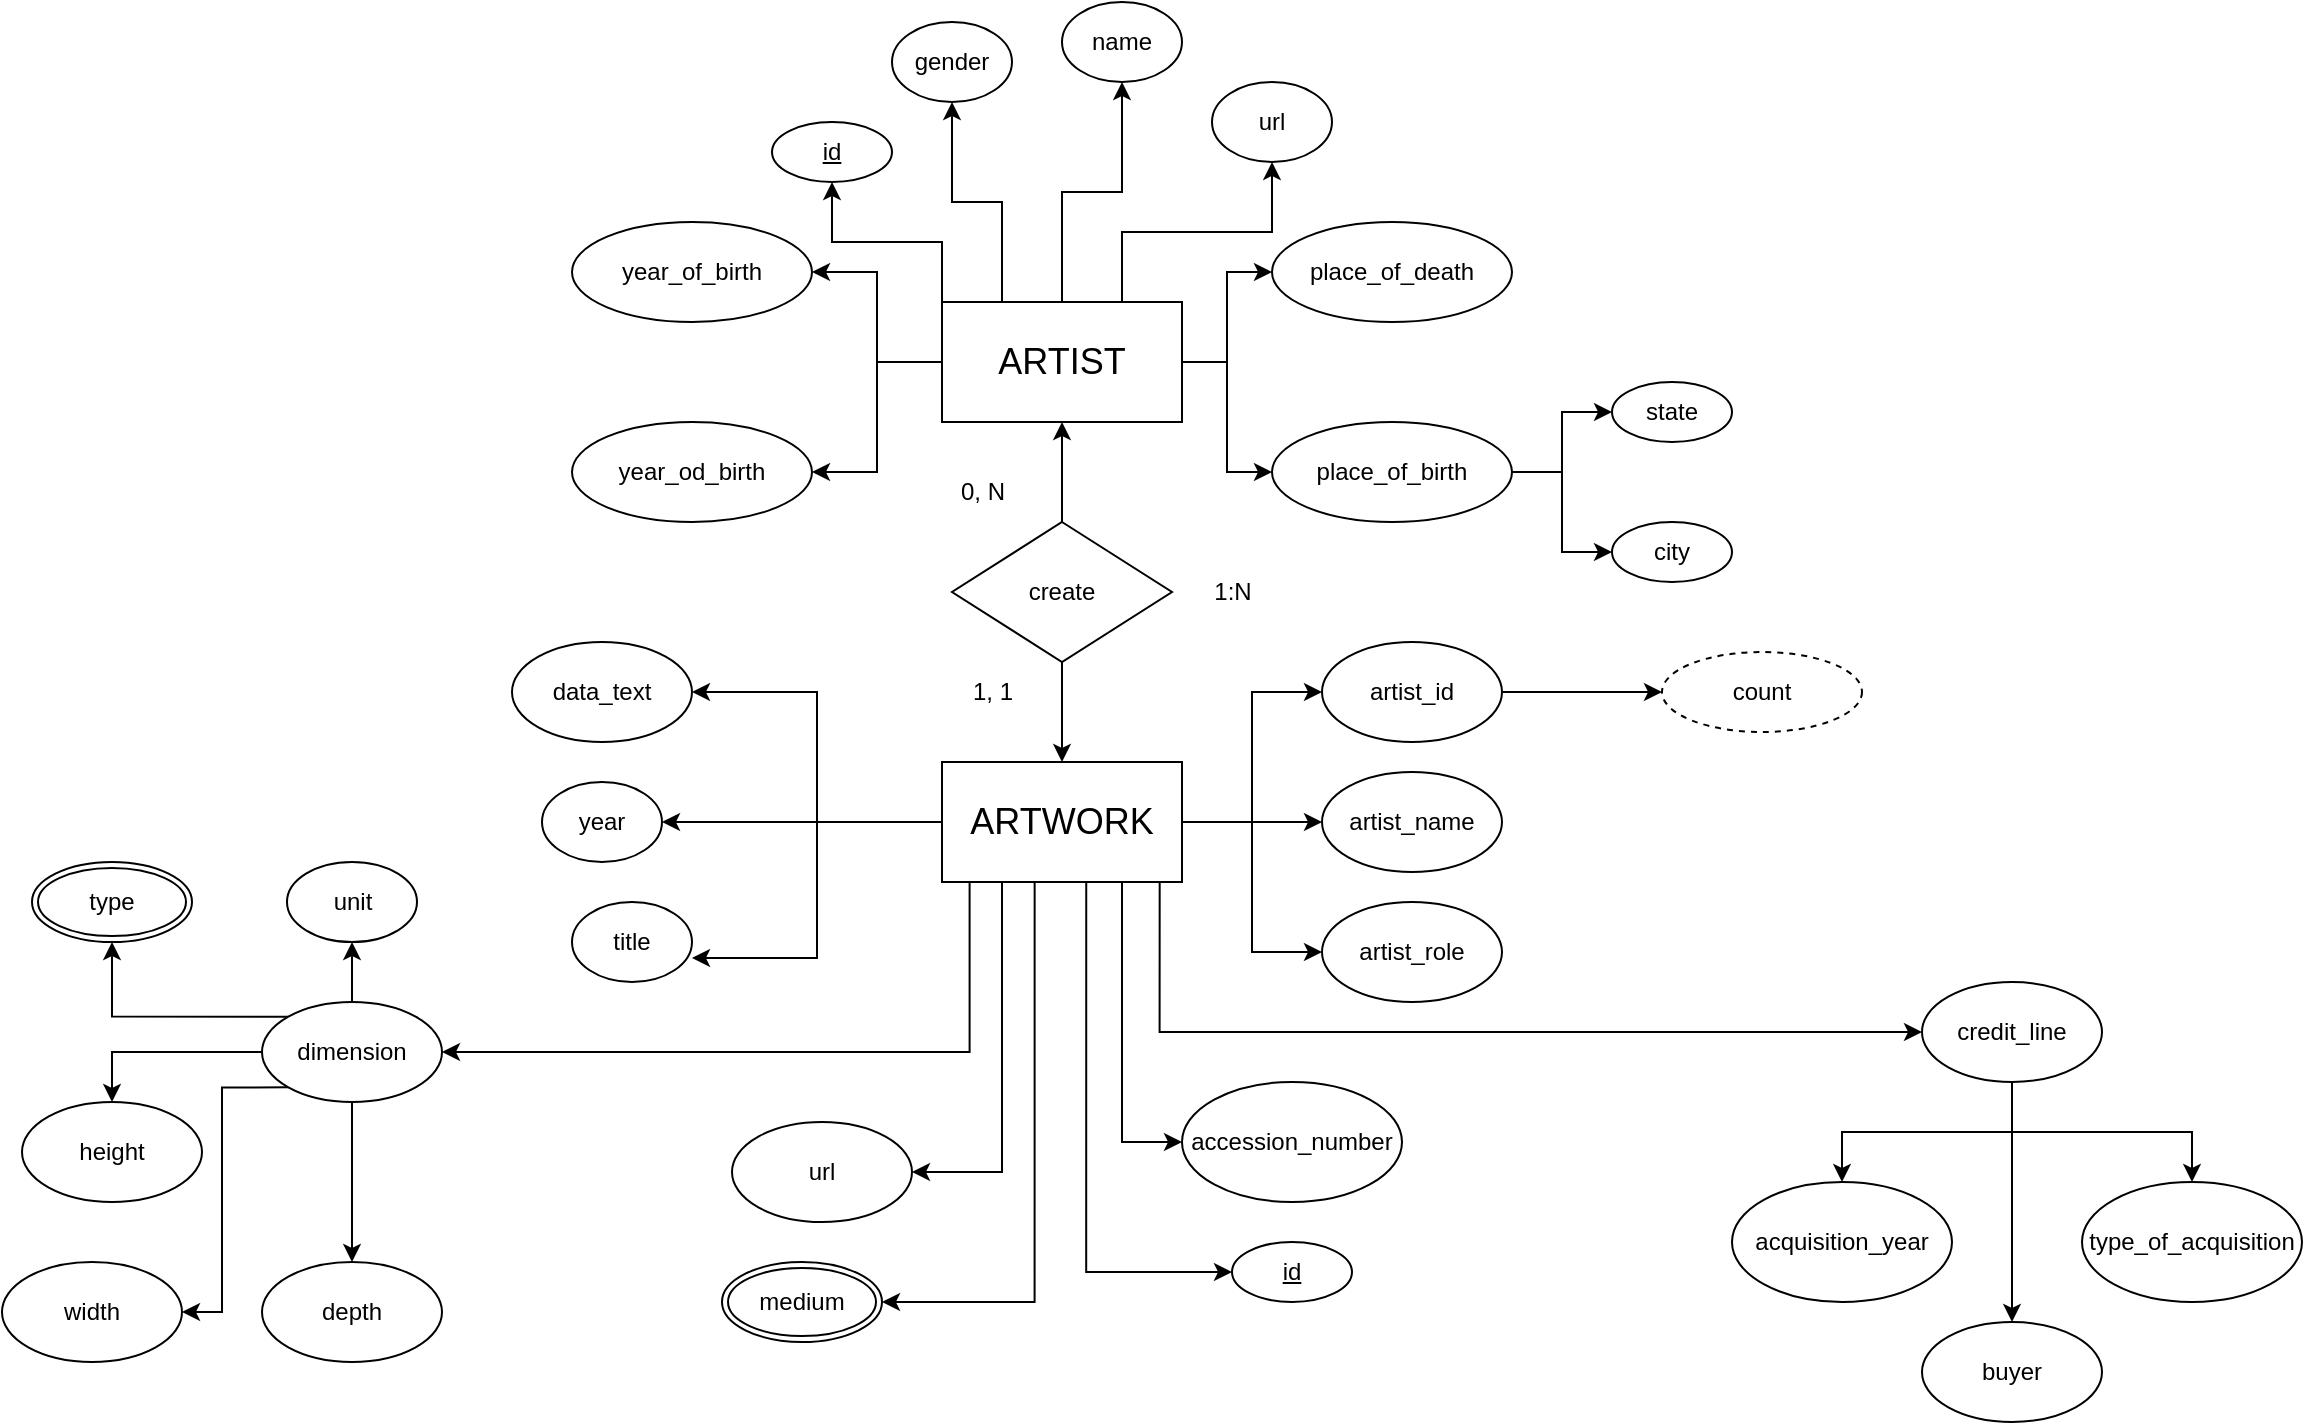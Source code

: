 <mxfile version="24.6.4" type="google">
  <diagram name="Pagina-1" id="5F2q_MWgEaOqIVlWFCEM">
    <mxGraphModel grid="1" page="1" gridSize="10" guides="1" tooltips="1" connect="1" arrows="1" fold="1" pageScale="1" pageWidth="1169" pageHeight="827" math="0" shadow="0">
      <root>
        <mxCell id="0" />
        <mxCell id="1" parent="0" />
        <mxCell id="ulLzSocMfDwDQzhPmkqp-11" style="edgeStyle=orthogonalEdgeStyle;rounded=0;orthogonalLoop=1;jettySize=auto;html=1;entryX=1;entryY=0.5;entryDx=0;entryDy=0;" edge="1" parent="1" source="ulLzSocMfDwDQzhPmkqp-2" target="ulLzSocMfDwDQzhPmkqp-9">
          <mxGeometry relative="1" as="geometry" />
        </mxCell>
        <mxCell id="ulLzSocMfDwDQzhPmkqp-12" style="edgeStyle=orthogonalEdgeStyle;rounded=0;orthogonalLoop=1;jettySize=auto;html=1;entryX=1;entryY=0.5;entryDx=0;entryDy=0;" edge="1" parent="1" source="ulLzSocMfDwDQzhPmkqp-2" target="ulLzSocMfDwDQzhPmkqp-7">
          <mxGeometry relative="1" as="geometry" />
        </mxCell>
        <mxCell id="ulLzSocMfDwDQzhPmkqp-14" style="edgeStyle=orthogonalEdgeStyle;rounded=0;orthogonalLoop=1;jettySize=auto;html=1;entryX=0;entryY=0.5;entryDx=0;entryDy=0;" edge="1" parent="1" source="ulLzSocMfDwDQzhPmkqp-2" target="ulLzSocMfDwDQzhPmkqp-13">
          <mxGeometry relative="1" as="geometry" />
        </mxCell>
        <mxCell id="ulLzSocMfDwDQzhPmkqp-20" style="edgeStyle=orthogonalEdgeStyle;rounded=0;orthogonalLoop=1;jettySize=auto;html=1;entryX=0;entryY=0.5;entryDx=0;entryDy=0;" edge="1" parent="1" source="ulLzSocMfDwDQzhPmkqp-2" target="ulLzSocMfDwDQzhPmkqp-19">
          <mxGeometry relative="1" as="geometry" />
        </mxCell>
        <mxCell id="ulLzSocMfDwDQzhPmkqp-22" style="edgeStyle=orthogonalEdgeStyle;rounded=0;orthogonalLoop=1;jettySize=auto;html=1;exitX=0;exitY=0;exitDx=0;exitDy=0;" edge="1" parent="1" source="ulLzSocMfDwDQzhPmkqp-2" target="ulLzSocMfDwDQzhPmkqp-21">
          <mxGeometry relative="1" as="geometry" />
        </mxCell>
        <mxCell id="ulLzSocMfDwDQzhPmkqp-24" style="edgeStyle=orthogonalEdgeStyle;rounded=0;orthogonalLoop=1;jettySize=auto;html=1;exitX=0.25;exitY=0;exitDx=0;exitDy=0;entryX=0.5;entryY=1;entryDx=0;entryDy=0;" edge="1" parent="1" source="ulLzSocMfDwDQzhPmkqp-2" target="ulLzSocMfDwDQzhPmkqp-23">
          <mxGeometry relative="1" as="geometry" />
        </mxCell>
        <mxCell id="ulLzSocMfDwDQzhPmkqp-26" style="edgeStyle=orthogonalEdgeStyle;rounded=0;orthogonalLoop=1;jettySize=auto;html=1;exitX=0.75;exitY=0;exitDx=0;exitDy=0;entryX=0.5;entryY=1;entryDx=0;entryDy=0;" edge="1" parent="1" source="ulLzSocMfDwDQzhPmkqp-2" target="ulLzSocMfDwDQzhPmkqp-25">
          <mxGeometry relative="1" as="geometry" />
        </mxCell>
        <mxCell id="ulLzSocMfDwDQzhPmkqp-28" style="edgeStyle=orthogonalEdgeStyle;rounded=0;orthogonalLoop=1;jettySize=auto;html=1;exitX=0.5;exitY=0;exitDx=0;exitDy=0;entryX=0.5;entryY=1;entryDx=0;entryDy=0;" edge="1" parent="1" source="ulLzSocMfDwDQzhPmkqp-2" target="ulLzSocMfDwDQzhPmkqp-27">
          <mxGeometry relative="1" as="geometry" />
        </mxCell>
        <mxCell id="ulLzSocMfDwDQzhPmkqp-2" value="&lt;font style=&quot;font-size: 18px;&quot;&gt;ARTIST&lt;/font&gt;" style="rounded=0;whiteSpace=wrap;html=1;" vertex="1" parent="1">
          <mxGeometry x="480" y="250" width="120" height="60" as="geometry" />
        </mxCell>
        <mxCell id="ulLzSocMfDwDQzhPmkqp-7" value="year_od_birth" style="ellipse;whiteSpace=wrap;html=1;" vertex="1" parent="1">
          <mxGeometry x="295" y="310" width="120" height="50" as="geometry" />
        </mxCell>
        <mxCell id="ulLzSocMfDwDQzhPmkqp-9" value="year_of_birth" style="ellipse;whiteSpace=wrap;html=1;" vertex="1" parent="1">
          <mxGeometry x="295" y="210" width="120" height="50" as="geometry" />
        </mxCell>
        <mxCell id="ulLzSocMfDwDQzhPmkqp-16" value="" style="edgeStyle=orthogonalEdgeStyle;rounded=0;orthogonalLoop=1;jettySize=auto;html=1;" edge="1" parent="1" source="ulLzSocMfDwDQzhPmkqp-13" target="ulLzSocMfDwDQzhPmkqp-15">
          <mxGeometry relative="1" as="geometry" />
        </mxCell>
        <mxCell id="ulLzSocMfDwDQzhPmkqp-18" style="edgeStyle=orthogonalEdgeStyle;rounded=0;orthogonalLoop=1;jettySize=auto;html=1;entryX=0;entryY=0.5;entryDx=0;entryDy=0;" edge="1" parent="1" source="ulLzSocMfDwDQzhPmkqp-13" target="ulLzSocMfDwDQzhPmkqp-17">
          <mxGeometry relative="1" as="geometry" />
        </mxCell>
        <mxCell id="ulLzSocMfDwDQzhPmkqp-13" value="place_of_birth" style="ellipse;whiteSpace=wrap;html=1;" vertex="1" parent="1">
          <mxGeometry x="645" y="310" width="120" height="50" as="geometry" />
        </mxCell>
        <mxCell id="ulLzSocMfDwDQzhPmkqp-15" value="city" style="ellipse;whiteSpace=wrap;html=1;" vertex="1" parent="1">
          <mxGeometry x="815" y="360" width="60" height="30" as="geometry" />
        </mxCell>
        <mxCell id="ulLzSocMfDwDQzhPmkqp-17" value="state" style="ellipse;whiteSpace=wrap;html=1;" vertex="1" parent="1">
          <mxGeometry x="815" y="290" width="60" height="30" as="geometry" />
        </mxCell>
        <mxCell id="ulLzSocMfDwDQzhPmkqp-19" value="place_of_death" style="ellipse;whiteSpace=wrap;html=1;" vertex="1" parent="1">
          <mxGeometry x="645" y="210" width="120" height="50" as="geometry" />
        </mxCell>
        <mxCell id="ulLzSocMfDwDQzhPmkqp-21" value="&lt;u&gt;id&lt;/u&gt;" style="ellipse;whiteSpace=wrap;html=1;" vertex="1" parent="1">
          <mxGeometry x="395" y="160" width="60" height="30" as="geometry" />
        </mxCell>
        <mxCell id="ulLzSocMfDwDQzhPmkqp-23" value="gender" style="ellipse;whiteSpace=wrap;html=1;" vertex="1" parent="1">
          <mxGeometry x="455" y="110" width="60" height="40" as="geometry" />
        </mxCell>
        <mxCell id="ulLzSocMfDwDQzhPmkqp-25" value="url" style="ellipse;whiteSpace=wrap;html=1;" vertex="1" parent="1">
          <mxGeometry x="615" y="140" width="60" height="40" as="geometry" />
        </mxCell>
        <mxCell id="ulLzSocMfDwDQzhPmkqp-27" value="name" style="ellipse;whiteSpace=wrap;html=1;" vertex="1" parent="1">
          <mxGeometry x="540" y="100" width="60" height="40" as="geometry" />
        </mxCell>
        <mxCell id="ulLzSocMfDwDQzhPmkqp-36" value="" style="edgeStyle=orthogonalEdgeStyle;rounded=0;orthogonalLoop=1;jettySize=auto;html=1;" edge="1" parent="1" source="ulLzSocMfDwDQzhPmkqp-35" target="ulLzSocMfDwDQzhPmkqp-2">
          <mxGeometry relative="1" as="geometry" />
        </mxCell>
        <mxCell id="ulLzSocMfDwDQzhPmkqp-40" value="" style="edgeStyle=orthogonalEdgeStyle;rounded=0;orthogonalLoop=1;jettySize=auto;html=1;" edge="1" parent="1" source="ulLzSocMfDwDQzhPmkqp-35" target="ulLzSocMfDwDQzhPmkqp-39">
          <mxGeometry relative="1" as="geometry" />
        </mxCell>
        <mxCell id="ulLzSocMfDwDQzhPmkqp-35" value="create" style="rhombus;whiteSpace=wrap;html=1;" vertex="1" parent="1">
          <mxGeometry x="485" y="360" width="110" height="70" as="geometry" />
        </mxCell>
        <mxCell id="ulLzSocMfDwDQzhPmkqp-37" value="1:N" style="text;html=1;align=center;verticalAlign=middle;resizable=0;points=[];autosize=1;strokeColor=none;fillColor=none;" vertex="1" parent="1">
          <mxGeometry x="605" y="380" width="40" height="30" as="geometry" />
        </mxCell>
        <mxCell id="ulLzSocMfDwDQzhPmkqp-38" value="0, N" style="text;html=1;align=center;verticalAlign=middle;resizable=0;points=[];autosize=1;strokeColor=none;fillColor=none;" vertex="1" parent="1">
          <mxGeometry x="475" y="330" width="50" height="30" as="geometry" />
        </mxCell>
        <mxCell id="ulLzSocMfDwDQzhPmkqp-56" style="edgeStyle=orthogonalEdgeStyle;rounded=0;orthogonalLoop=1;jettySize=auto;html=1;exitX=0;exitY=0.5;exitDx=0;exitDy=0;entryX=1;entryY=0.5;entryDx=0;entryDy=0;" edge="1" parent="1" source="ulLzSocMfDwDQzhPmkqp-39" target="ulLzSocMfDwDQzhPmkqp-42">
          <mxGeometry relative="1" as="geometry" />
        </mxCell>
        <mxCell id="ulLzSocMfDwDQzhPmkqp-58" style="edgeStyle=orthogonalEdgeStyle;rounded=0;orthogonalLoop=1;jettySize=auto;html=1;" edge="1" parent="1" source="ulLzSocMfDwDQzhPmkqp-39" target="ulLzSocMfDwDQzhPmkqp-43">
          <mxGeometry relative="1" as="geometry" />
        </mxCell>
        <mxCell id="ulLzSocMfDwDQzhPmkqp-60" value="" style="edgeStyle=orthogonalEdgeStyle;rounded=0;orthogonalLoop=1;jettySize=auto;html=1;" edge="1" parent="1" source="ulLzSocMfDwDQzhPmkqp-39" target="ulLzSocMfDwDQzhPmkqp-50">
          <mxGeometry relative="1" as="geometry" />
        </mxCell>
        <mxCell id="ulLzSocMfDwDQzhPmkqp-61" style="edgeStyle=orthogonalEdgeStyle;rounded=0;orthogonalLoop=1;jettySize=auto;html=1;entryX=0;entryY=0.5;entryDx=0;entryDy=0;" edge="1" parent="1" source="ulLzSocMfDwDQzhPmkqp-39" target="ulLzSocMfDwDQzhPmkqp-49">
          <mxGeometry relative="1" as="geometry" />
        </mxCell>
        <mxCell id="ulLzSocMfDwDQzhPmkqp-62" style="edgeStyle=orthogonalEdgeStyle;rounded=0;orthogonalLoop=1;jettySize=auto;html=1;entryX=0;entryY=0.5;entryDx=0;entryDy=0;" edge="1" parent="1" source="ulLzSocMfDwDQzhPmkqp-39" target="ulLzSocMfDwDQzhPmkqp-51">
          <mxGeometry relative="1" as="geometry" />
        </mxCell>
        <mxCell id="ulLzSocMfDwDQzhPmkqp-100" style="edgeStyle=orthogonalEdgeStyle;rounded=0;orthogonalLoop=1;jettySize=auto;html=1;exitX=0.907;exitY=0.989;exitDx=0;exitDy=0;entryX=0;entryY=0.5;entryDx=0;entryDy=0;exitPerimeter=0;" edge="1" parent="1" source="ulLzSocMfDwDQzhPmkqp-39" target="ulLzSocMfDwDQzhPmkqp-99">
          <mxGeometry relative="1" as="geometry" />
        </mxCell>
        <mxCell id="ulLzSocMfDwDQzhPmkqp-115" style="edgeStyle=orthogonalEdgeStyle;rounded=0;orthogonalLoop=1;jettySize=auto;html=1;exitX=0.115;exitY=0.989;exitDx=0;exitDy=0;entryX=1;entryY=0.5;entryDx=0;entryDy=0;exitPerimeter=0;" edge="1" parent="1" source="ulLzSocMfDwDQzhPmkqp-39" target="ulLzSocMfDwDQzhPmkqp-81">
          <mxGeometry relative="1" as="geometry" />
        </mxCell>
        <mxCell id="ulLzSocMfDwDQzhPmkqp-124" style="edgeStyle=orthogonalEdgeStyle;rounded=0;orthogonalLoop=1;jettySize=auto;html=1;exitX=0.75;exitY=1;exitDx=0;exitDy=0;entryX=0;entryY=0.5;entryDx=0;entryDy=0;" edge="1" parent="1" source="ulLzSocMfDwDQzhPmkqp-39" target="ulLzSocMfDwDQzhPmkqp-123">
          <mxGeometry relative="1" as="geometry" />
        </mxCell>
        <mxCell id="ulLzSocMfDwDQzhPmkqp-128" style="edgeStyle=orthogonalEdgeStyle;rounded=0;orthogonalLoop=1;jettySize=auto;html=1;exitX=0.386;exitY=0.989;exitDx=0;exitDy=0;entryX=1;entryY=0.5;entryDx=0;entryDy=0;fontStyle=4;exitPerimeter=0;" edge="1" parent="1" source="ulLzSocMfDwDQzhPmkqp-39" target="ulLzSocMfDwDQzhPmkqp-127">
          <mxGeometry relative="1" as="geometry" />
        </mxCell>
        <mxCell id="ulLzSocMfDwDQzhPmkqp-135" style="edgeStyle=orthogonalEdgeStyle;rounded=0;orthogonalLoop=1;jettySize=auto;html=1;exitX=0.25;exitY=1;exitDx=0;exitDy=0;entryX=1;entryY=0.5;entryDx=0;entryDy=0;" edge="1" parent="1" source="ulLzSocMfDwDQzhPmkqp-39" target="ulLzSocMfDwDQzhPmkqp-132">
          <mxGeometry relative="1" as="geometry" />
        </mxCell>
        <mxCell id="ulLzSocMfDwDQzhPmkqp-136" style="edgeStyle=orthogonalEdgeStyle;rounded=0;orthogonalLoop=1;jettySize=auto;html=1;exitX=0.601;exitY=0.989;exitDx=0;exitDy=0;entryX=0;entryY=0.5;entryDx=0;entryDy=0;exitPerimeter=0;" edge="1" parent="1" source="ulLzSocMfDwDQzhPmkqp-39" target="ulLzSocMfDwDQzhPmkqp-125">
          <mxGeometry relative="1" as="geometry" />
        </mxCell>
        <mxCell id="ulLzSocMfDwDQzhPmkqp-39" value="&lt;font style=&quot;font-size: 18px;&quot;&gt;ARTWORK&lt;/font&gt;" style="rounded=0;whiteSpace=wrap;html=1;" vertex="1" parent="1">
          <mxGeometry x="480" y="480" width="120" height="60" as="geometry" />
        </mxCell>
        <mxCell id="ulLzSocMfDwDQzhPmkqp-41" value="1, 1" style="text;html=1;align=center;verticalAlign=middle;resizable=0;points=[];autosize=1;strokeColor=none;fillColor=none;" vertex="1" parent="1">
          <mxGeometry x="485" y="430" width="40" height="30" as="geometry" />
        </mxCell>
        <mxCell id="ulLzSocMfDwDQzhPmkqp-42" value="data_text" style="ellipse;whiteSpace=wrap;html=1;" vertex="1" parent="1">
          <mxGeometry x="265" y="420" width="90" height="50" as="geometry" />
        </mxCell>
        <mxCell id="ulLzSocMfDwDQzhPmkqp-43" value="year" style="ellipse;whiteSpace=wrap;html=1;" vertex="1" parent="1">
          <mxGeometry x="280" y="490" width="60" height="40" as="geometry" />
        </mxCell>
        <mxCell id="ulLzSocMfDwDQzhPmkqp-44" value="title" style="ellipse;whiteSpace=wrap;html=1;" vertex="1" parent="1">
          <mxGeometry x="295" y="550" width="60" height="40" as="geometry" />
        </mxCell>
        <mxCell id="ulLzSocMfDwDQzhPmkqp-64" value="" style="edgeStyle=orthogonalEdgeStyle;rounded=0;orthogonalLoop=1;jettySize=auto;html=1;" edge="1" parent="1" source="ulLzSocMfDwDQzhPmkqp-49" target="ulLzSocMfDwDQzhPmkqp-63">
          <mxGeometry relative="1" as="geometry" />
        </mxCell>
        <mxCell id="ulLzSocMfDwDQzhPmkqp-49" value="artist_id" style="ellipse;whiteSpace=wrap;html=1;" vertex="1" parent="1">
          <mxGeometry x="670" y="420" width="90" height="50" as="geometry" />
        </mxCell>
        <mxCell id="ulLzSocMfDwDQzhPmkqp-50" value="artist_name" style="ellipse;whiteSpace=wrap;html=1;" vertex="1" parent="1">
          <mxGeometry x="670" y="485" width="90" height="50" as="geometry" />
        </mxCell>
        <mxCell id="ulLzSocMfDwDQzhPmkqp-51" value="artist_role" style="ellipse;whiteSpace=wrap;html=1;" vertex="1" parent="1">
          <mxGeometry x="670" y="550" width="90" height="50" as="geometry" />
        </mxCell>
        <mxCell id="ulLzSocMfDwDQzhPmkqp-59" style="edgeStyle=orthogonalEdgeStyle;rounded=0;orthogonalLoop=1;jettySize=auto;html=1;entryX=1;entryY=0.7;entryDx=0;entryDy=0;entryPerimeter=0;" edge="1" parent="1" source="ulLzSocMfDwDQzhPmkqp-39" target="ulLzSocMfDwDQzhPmkqp-44">
          <mxGeometry relative="1" as="geometry" />
        </mxCell>
        <mxCell id="ulLzSocMfDwDQzhPmkqp-63" value="count" style="ellipse;whiteSpace=wrap;html=1;align=center;dashed=1;" vertex="1" parent="1">
          <mxGeometry x="840" y="425" width="100" height="40" as="geometry" />
        </mxCell>
        <mxCell id="ulLzSocMfDwDQzhPmkqp-73" value="type" style="ellipse;shape=doubleEllipse;margin=3;whiteSpace=wrap;html=1;align=center;" vertex="1" parent="1">
          <mxGeometry x="25" y="530" width="80" height="40" as="geometry" />
        </mxCell>
        <mxCell id="ulLzSocMfDwDQzhPmkqp-116" value="" style="edgeStyle=orthogonalEdgeStyle;rounded=0;orthogonalLoop=1;jettySize=auto;html=1;" edge="1" parent="1" source="ulLzSocMfDwDQzhPmkqp-81" target="ulLzSocMfDwDQzhPmkqp-82">
          <mxGeometry relative="1" as="geometry" />
        </mxCell>
        <mxCell id="ulLzSocMfDwDQzhPmkqp-118" style="edgeStyle=orthogonalEdgeStyle;rounded=0;orthogonalLoop=1;jettySize=auto;html=1;exitX=0;exitY=0;exitDx=0;exitDy=0;entryX=0.5;entryY=1;entryDx=0;entryDy=0;" edge="1" parent="1" source="ulLzSocMfDwDQzhPmkqp-81" target="ulLzSocMfDwDQzhPmkqp-73">
          <mxGeometry relative="1" as="geometry" />
        </mxCell>
        <mxCell id="ulLzSocMfDwDQzhPmkqp-120" style="edgeStyle=orthogonalEdgeStyle;rounded=0;orthogonalLoop=1;jettySize=auto;html=1;exitX=0;exitY=0.5;exitDx=0;exitDy=0;entryX=0.5;entryY=0;entryDx=0;entryDy=0;" edge="1" parent="1" source="ulLzSocMfDwDQzhPmkqp-81" target="ulLzSocMfDwDQzhPmkqp-85">
          <mxGeometry relative="1" as="geometry" />
        </mxCell>
        <mxCell id="ulLzSocMfDwDQzhPmkqp-121" value="" style="edgeStyle=orthogonalEdgeStyle;rounded=0;orthogonalLoop=1;jettySize=auto;html=1;" edge="1" parent="1" source="ulLzSocMfDwDQzhPmkqp-81" target="ulLzSocMfDwDQzhPmkqp-87">
          <mxGeometry relative="1" as="geometry" />
        </mxCell>
        <mxCell id="ulLzSocMfDwDQzhPmkqp-130" style="edgeStyle=orthogonalEdgeStyle;rounded=0;orthogonalLoop=1;jettySize=auto;html=1;exitX=0;exitY=1;exitDx=0;exitDy=0;entryX=1;entryY=0.5;entryDx=0;entryDy=0;" edge="1" parent="1" source="ulLzSocMfDwDQzhPmkqp-81" target="ulLzSocMfDwDQzhPmkqp-88">
          <mxGeometry relative="1" as="geometry" />
        </mxCell>
        <mxCell id="ulLzSocMfDwDQzhPmkqp-81" value="dimension" style="ellipse;whiteSpace=wrap;html=1;" vertex="1" parent="1">
          <mxGeometry x="140" y="600" width="90" height="50" as="geometry" />
        </mxCell>
        <mxCell id="ulLzSocMfDwDQzhPmkqp-82" value="unit" style="ellipse;whiteSpace=wrap;html=1;align=center;" vertex="1" parent="1">
          <mxGeometry x="152.5" y="530" width="65" height="40" as="geometry" />
        </mxCell>
        <mxCell id="ulLzSocMfDwDQzhPmkqp-87" value="depth" style="ellipse;whiteSpace=wrap;html=1;" vertex="1" parent="1">
          <mxGeometry x="140" y="730" width="90" height="50" as="geometry" />
        </mxCell>
        <mxCell id="ulLzSocMfDwDQzhPmkqp-88" value="width" style="ellipse;whiteSpace=wrap;html=1;" vertex="1" parent="1">
          <mxGeometry x="10" y="730" width="90" height="50" as="geometry" />
        </mxCell>
        <mxCell id="ulLzSocMfDwDQzhPmkqp-105" value="" style="edgeStyle=orthogonalEdgeStyle;rounded=0;orthogonalLoop=1;jettySize=auto;html=1;" edge="1" parent="1" source="ulLzSocMfDwDQzhPmkqp-99" target="ulLzSocMfDwDQzhPmkqp-103">
          <mxGeometry relative="1" as="geometry" />
        </mxCell>
        <mxCell id="ulLzSocMfDwDQzhPmkqp-106" style="edgeStyle=orthogonalEdgeStyle;rounded=0;orthogonalLoop=1;jettySize=auto;html=1;entryX=0.5;entryY=0;entryDx=0;entryDy=0;" edge="1" parent="1" source="ulLzSocMfDwDQzhPmkqp-99" target="ulLzSocMfDwDQzhPmkqp-102">
          <mxGeometry relative="1" as="geometry" />
        </mxCell>
        <mxCell id="ulLzSocMfDwDQzhPmkqp-107" style="edgeStyle=orthogonalEdgeStyle;rounded=0;orthogonalLoop=1;jettySize=auto;html=1;entryX=0.5;entryY=0;entryDx=0;entryDy=0;" edge="1" parent="1" source="ulLzSocMfDwDQzhPmkqp-99" target="ulLzSocMfDwDQzhPmkqp-104">
          <mxGeometry relative="1" as="geometry" />
        </mxCell>
        <mxCell id="ulLzSocMfDwDQzhPmkqp-99" value="credit_line" style="ellipse;whiteSpace=wrap;html=1;" vertex="1" parent="1">
          <mxGeometry x="970" y="590" width="90" height="50" as="geometry" />
        </mxCell>
        <mxCell id="ulLzSocMfDwDQzhPmkqp-102" value="type_of_acquisition" style="ellipse;whiteSpace=wrap;html=1;" vertex="1" parent="1">
          <mxGeometry x="1050" y="690" width="110" height="60" as="geometry" />
        </mxCell>
        <mxCell id="ulLzSocMfDwDQzhPmkqp-103" value="acquisition_year" style="ellipse;whiteSpace=wrap;html=1;" vertex="1" parent="1">
          <mxGeometry x="875" y="690" width="110" height="60" as="geometry" />
        </mxCell>
        <mxCell id="ulLzSocMfDwDQzhPmkqp-104" value="buyer" style="ellipse;whiteSpace=wrap;html=1;" vertex="1" parent="1">
          <mxGeometry x="970" y="760" width="90" height="50" as="geometry" />
        </mxCell>
        <mxCell id="ulLzSocMfDwDQzhPmkqp-85" value="height" style="ellipse;whiteSpace=wrap;html=1;" vertex="1" parent="1">
          <mxGeometry x="20" y="650" width="90" height="50" as="geometry" />
        </mxCell>
        <mxCell id="ulLzSocMfDwDQzhPmkqp-123" value="accession_number" style="ellipse;whiteSpace=wrap;html=1;" vertex="1" parent="1">
          <mxGeometry x="600" y="640" width="110" height="60" as="geometry" />
        </mxCell>
        <mxCell id="ulLzSocMfDwDQzhPmkqp-125" value="&lt;u&gt;id&lt;/u&gt;" style="ellipse;whiteSpace=wrap;html=1;" vertex="1" parent="1">
          <mxGeometry x="625" y="720" width="60" height="30" as="geometry" />
        </mxCell>
        <mxCell id="ulLzSocMfDwDQzhPmkqp-127" value="medium" style="ellipse;shape=doubleEllipse;margin=3;whiteSpace=wrap;html=1;align=center;" vertex="1" parent="1">
          <mxGeometry x="370" y="730" width="80" height="40" as="geometry" />
        </mxCell>
        <mxCell id="ulLzSocMfDwDQzhPmkqp-132" value="url" style="ellipse;whiteSpace=wrap;html=1;" vertex="1" parent="1">
          <mxGeometry x="375" y="660" width="90" height="50" as="geometry" />
        </mxCell>
      </root>
    </mxGraphModel>
  </diagram>
</mxfile>
